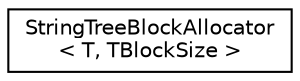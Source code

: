 digraph "Graphical Class Hierarchy"
{
  edge [fontname="Helvetica",fontsize="10",labelfontname="Helvetica",labelfontsize="10"];
  node [fontname="Helvetica",fontsize="10",shape=record];
  rankdir="LR";
  Node0 [label="StringTreeBlockAllocator\l\< T, TBlockSize \>",height=0.2,width=0.4,color="black", fillcolor="white", style="filled",URL="$structaworx_1_1lib_1_1util_1_1StringTreeBlockAllocator.html"];
}
